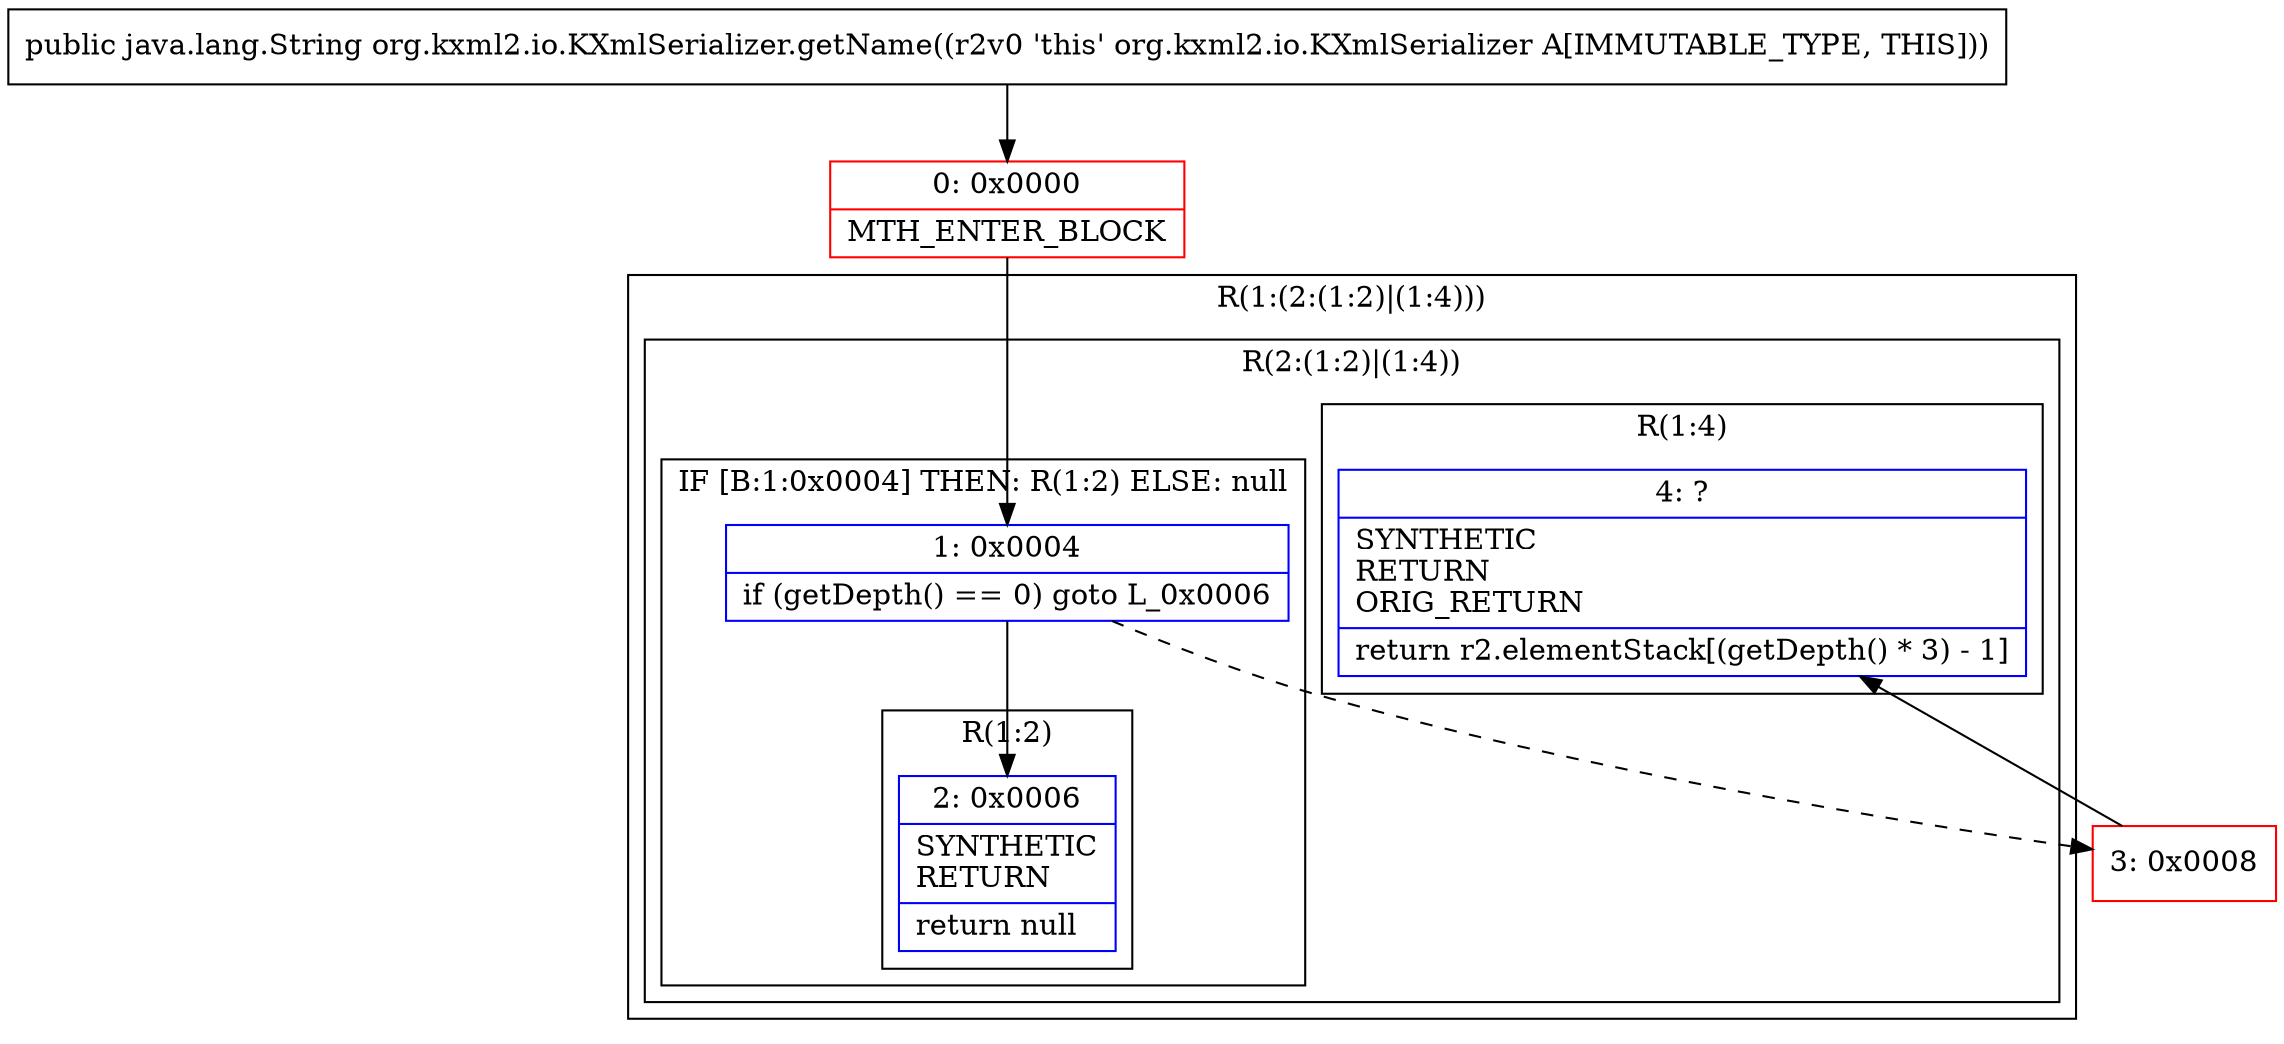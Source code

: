 digraph "CFG fororg.kxml2.io.KXmlSerializer.getName()Ljava\/lang\/String;" {
subgraph cluster_Region_2096162223 {
label = "R(1:(2:(1:2)|(1:4)))";
node [shape=record,color=blue];
subgraph cluster_Region_1147421232 {
label = "R(2:(1:2)|(1:4))";
node [shape=record,color=blue];
subgraph cluster_IfRegion_1258161988 {
label = "IF [B:1:0x0004] THEN: R(1:2) ELSE: null";
node [shape=record,color=blue];
Node_1 [shape=record,label="{1\:\ 0x0004|if (getDepth() == 0) goto L_0x0006\l}"];
subgraph cluster_Region_810525338 {
label = "R(1:2)";
node [shape=record,color=blue];
Node_2 [shape=record,label="{2\:\ 0x0006|SYNTHETIC\lRETURN\l|return null\l}"];
}
}
subgraph cluster_Region_1273623713 {
label = "R(1:4)";
node [shape=record,color=blue];
Node_4 [shape=record,label="{4\:\ ?|SYNTHETIC\lRETURN\lORIG_RETURN\l|return r2.elementStack[(getDepth() * 3) \- 1]\l}"];
}
}
}
Node_0 [shape=record,color=red,label="{0\:\ 0x0000|MTH_ENTER_BLOCK\l}"];
Node_3 [shape=record,color=red,label="{3\:\ 0x0008}"];
MethodNode[shape=record,label="{public java.lang.String org.kxml2.io.KXmlSerializer.getName((r2v0 'this' org.kxml2.io.KXmlSerializer A[IMMUTABLE_TYPE, THIS])) }"];
MethodNode -> Node_0;
Node_1 -> Node_2;
Node_1 -> Node_3[style=dashed];
Node_0 -> Node_1;
Node_3 -> Node_4;
}

